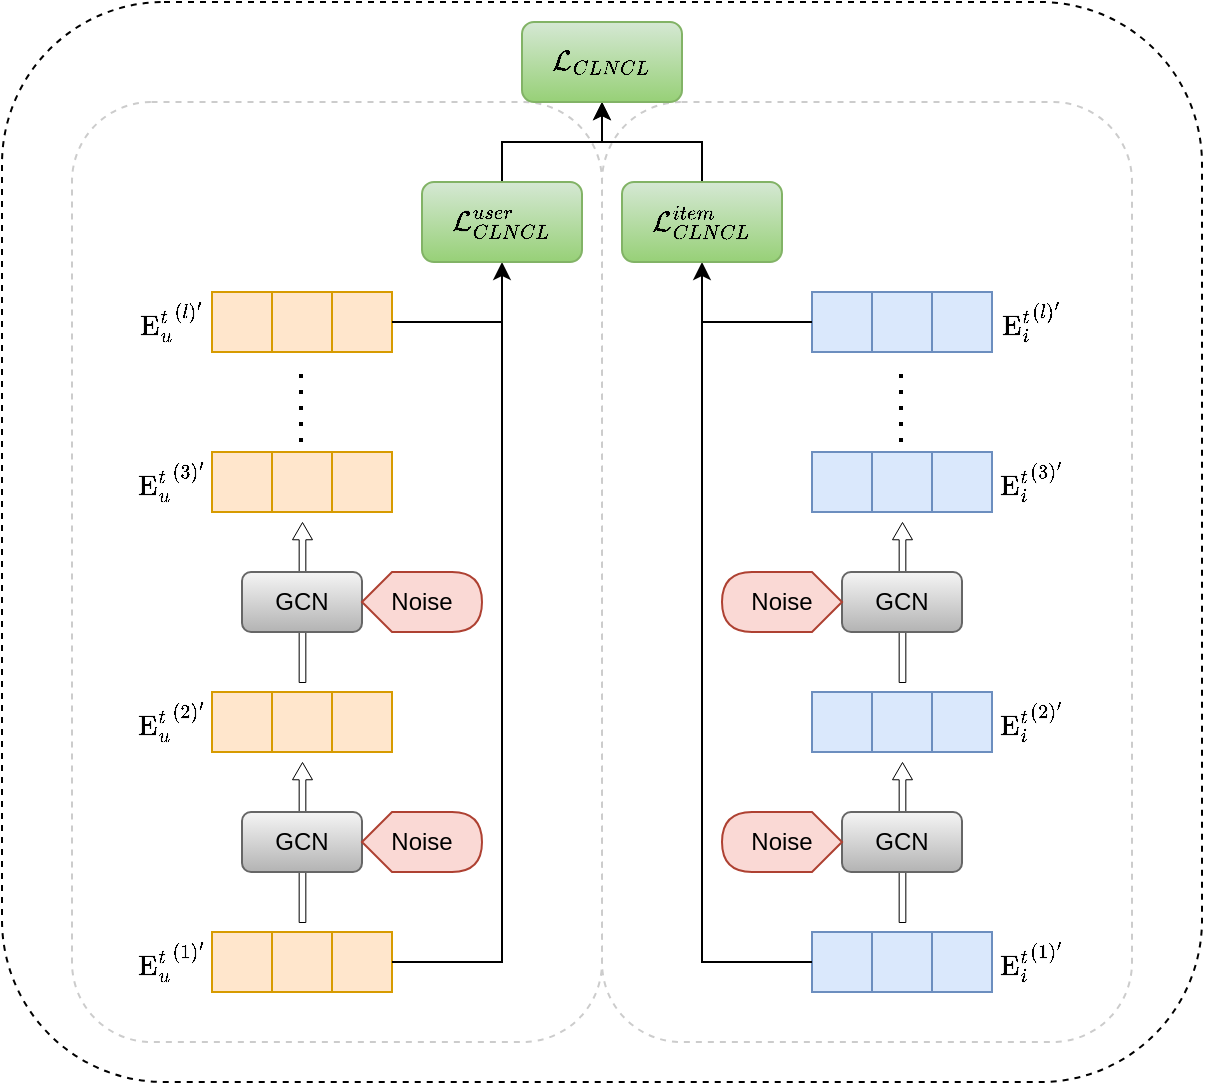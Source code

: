 <mxfile version="24.7.6">
  <diagram name="第 1 页" id="0odNos-ram8B0JtTMt9t">
    <mxGraphModel dx="1155" dy="623" grid="1" gridSize="10" guides="1" tooltips="1" connect="1" arrows="1" fold="1" page="1" pageScale="1" pageWidth="1169" pageHeight="827" math="1" shadow="0">
      <root>
        <mxCell id="0" />
        <mxCell id="1" parent="0" />
        <mxCell id="C153-lScjyPloALbCFHb-121" value="" style="rounded=1;whiteSpace=wrap;html=1;dashed=1;" vertex="1" parent="1">
          <mxGeometry x="40" y="180" width="600" height="540" as="geometry" />
        </mxCell>
        <mxCell id="C153-lScjyPloALbCFHb-119" value="" style="rounded=1;whiteSpace=wrap;html=1;dashed=1;strokeColor=#CCCCCC;" vertex="1" parent="1">
          <mxGeometry x="340" y="230" width="265" height="470" as="geometry" />
        </mxCell>
        <mxCell id="C153-lScjyPloALbCFHb-118" value="" style="rounded=1;whiteSpace=wrap;html=1;dashed=1;strokeColor=#CCCCCC;" vertex="1" parent="1">
          <mxGeometry x="75" y="230" width="265" height="470" as="geometry" />
        </mxCell>
        <mxCell id="C153-lScjyPloALbCFHb-97" value="" style="shape=singleArrow;direction=north;whiteSpace=wrap;html=1;arrowWidth=0.333;arrowSize=0.108;strokeWidth=0.5;" vertex="1" parent="1">
          <mxGeometry x="485" y="560" width="10" height="80" as="geometry" />
        </mxCell>
        <mxCell id="C153-lScjyPloALbCFHb-99" value="" style="shape=singleArrow;direction=north;whiteSpace=wrap;html=1;arrowWidth=0.333;arrowSize=0.108;strokeWidth=0.5;" vertex="1" parent="1">
          <mxGeometry x="485" y="440" width="10" height="80" as="geometry" />
        </mxCell>
        <mxCell id="C153-lScjyPloALbCFHb-98" value="" style="shape=singleArrow;direction=north;whiteSpace=wrap;html=1;arrowWidth=0.333;arrowSize=0.108;strokeWidth=0.5;" vertex="1" parent="1">
          <mxGeometry x="185" y="440" width="10" height="80" as="geometry" />
        </mxCell>
        <mxCell id="C153-lScjyPloALbCFHb-23" value="$$ {\mathrm{E}_{u}^{t}}^{(1)&#39;}$$" style="text;html=1;align=center;verticalAlign=middle;whiteSpace=wrap;rounded=0;" vertex="1" parent="1">
          <mxGeometry x="105" y="640" width="40" height="40" as="geometry" />
        </mxCell>
        <mxCell id="C153-lScjyPloALbCFHb-24" value="$$ {\mathrm{E}_{i}^{t}}^{(1)&#39;}$$" style="text;html=1;align=center;verticalAlign=middle;whiteSpace=wrap;rounded=0;" vertex="1" parent="1">
          <mxGeometry x="535" y="640" width="40" height="40" as="geometry" />
        </mxCell>
        <mxCell id="C153-lScjyPloALbCFHb-28" value="" style="group" vertex="1" connectable="0" parent="1">
          <mxGeometry x="445" y="645" width="90" height="30" as="geometry" />
        </mxCell>
        <mxCell id="C153-lScjyPloALbCFHb-25" value="" style="whiteSpace=wrap;html=1;aspect=fixed;fillColor=#dae8fc;strokeColor=#6c8ebf;" vertex="1" parent="C153-lScjyPloALbCFHb-28">
          <mxGeometry width="30" height="30" as="geometry" />
        </mxCell>
        <mxCell id="C153-lScjyPloALbCFHb-26" value="" style="whiteSpace=wrap;html=1;aspect=fixed;fillColor=#dae8fc;strokeColor=#6c8ebf;" vertex="1" parent="C153-lScjyPloALbCFHb-28">
          <mxGeometry x="30" width="30" height="30" as="geometry" />
        </mxCell>
        <mxCell id="C153-lScjyPloALbCFHb-27" value="" style="whiteSpace=wrap;html=1;aspect=fixed;fillColor=#dae8fc;strokeColor=#6c8ebf;" vertex="1" parent="C153-lScjyPloALbCFHb-28">
          <mxGeometry x="60" width="30" height="30" as="geometry" />
        </mxCell>
        <mxCell id="C153-lScjyPloALbCFHb-29" value="" style="group;fillColor=#ffe6cc;strokeColor=#d79b00;" vertex="1" connectable="0" parent="1">
          <mxGeometry x="145" y="645" width="90" height="30" as="geometry" />
        </mxCell>
        <mxCell id="C153-lScjyPloALbCFHb-30" value="" style="whiteSpace=wrap;html=1;aspect=fixed;fillColor=#ffe6cc;strokeColor=#d79b00;" vertex="1" parent="C153-lScjyPloALbCFHb-29">
          <mxGeometry width="30" height="30" as="geometry" />
        </mxCell>
        <mxCell id="C153-lScjyPloALbCFHb-31" value="" style="whiteSpace=wrap;html=1;aspect=fixed;fillColor=#ffe6cc;strokeColor=#d79b00;" vertex="1" parent="C153-lScjyPloALbCFHb-29">
          <mxGeometry x="30" width="30" height="30" as="geometry" />
        </mxCell>
        <mxCell id="C153-lScjyPloALbCFHb-32" value="" style="whiteSpace=wrap;html=1;aspect=fixed;fillColor=#ffe6cc;strokeColor=#d79b00;" vertex="1" parent="C153-lScjyPloALbCFHb-29">
          <mxGeometry x="60" width="30" height="30" as="geometry" />
        </mxCell>
        <mxCell id="C153-lScjyPloALbCFHb-33" value="$$ {\mathrm{E}_{u}^{t}}^{(2)&#39;}$$" style="text;html=1;align=center;verticalAlign=middle;whiteSpace=wrap;rounded=0;" vertex="1" parent="1">
          <mxGeometry x="105" y="520" width="40" height="40" as="geometry" />
        </mxCell>
        <mxCell id="C153-lScjyPloALbCFHb-34" value="$$ {\mathrm{E}_{i}^{t}}^{(2)&#39;}$$" style="text;html=1;align=center;verticalAlign=middle;whiteSpace=wrap;rounded=0;" vertex="1" parent="1">
          <mxGeometry x="535" y="520" width="40" height="40" as="geometry" />
        </mxCell>
        <mxCell id="C153-lScjyPloALbCFHb-35" value="" style="group" vertex="1" connectable="0" parent="1">
          <mxGeometry x="445" y="525" width="90" height="30" as="geometry" />
        </mxCell>
        <mxCell id="C153-lScjyPloALbCFHb-36" value="" style="whiteSpace=wrap;html=1;aspect=fixed;fillColor=#dae8fc;strokeColor=#6c8ebf;" vertex="1" parent="C153-lScjyPloALbCFHb-35">
          <mxGeometry width="30" height="30" as="geometry" />
        </mxCell>
        <mxCell id="C153-lScjyPloALbCFHb-37" value="" style="whiteSpace=wrap;html=1;aspect=fixed;fillColor=#dae8fc;strokeColor=#6c8ebf;" vertex="1" parent="C153-lScjyPloALbCFHb-35">
          <mxGeometry x="30" width="30" height="30" as="geometry" />
        </mxCell>
        <mxCell id="C153-lScjyPloALbCFHb-38" value="" style="whiteSpace=wrap;html=1;aspect=fixed;fillColor=#dae8fc;strokeColor=#6c8ebf;" vertex="1" parent="C153-lScjyPloALbCFHb-35">
          <mxGeometry x="60" width="30" height="30" as="geometry" />
        </mxCell>
        <mxCell id="C153-lScjyPloALbCFHb-39" value="" style="group;fillColor=#ffe6cc;strokeColor=#d79b00;" vertex="1" connectable="0" parent="1">
          <mxGeometry x="145" y="525" width="90" height="30" as="geometry" />
        </mxCell>
        <mxCell id="C153-lScjyPloALbCFHb-40" value="" style="whiteSpace=wrap;html=1;aspect=fixed;fillColor=#ffe6cc;strokeColor=#d79b00;" vertex="1" parent="C153-lScjyPloALbCFHb-39">
          <mxGeometry width="30" height="30" as="geometry" />
        </mxCell>
        <mxCell id="C153-lScjyPloALbCFHb-41" value="" style="whiteSpace=wrap;html=1;aspect=fixed;fillColor=#ffe6cc;strokeColor=#d79b00;" vertex="1" parent="C153-lScjyPloALbCFHb-39">
          <mxGeometry x="30" width="30" height="30" as="geometry" />
        </mxCell>
        <mxCell id="C153-lScjyPloALbCFHb-42" value="" style="whiteSpace=wrap;html=1;aspect=fixed;fillColor=#ffe6cc;strokeColor=#d79b00;" vertex="1" parent="C153-lScjyPloALbCFHb-39">
          <mxGeometry x="60" width="30" height="30" as="geometry" />
        </mxCell>
        <mxCell id="C153-lScjyPloALbCFHb-45" value="GCN" style="rounded=1;whiteSpace=wrap;html=1;fillColor=#f5f5f5;gradientColor=#b3b3b3;strokeColor=#666666;" vertex="1" parent="1">
          <mxGeometry x="460" y="585" width="60" height="30" as="geometry" />
        </mxCell>
        <mxCell id="C153-lScjyPloALbCFHb-46" value="" style="shape=display;whiteSpace=wrap;html=1;fillColor=#fad9d5;strokeColor=#ae4132;rotation=-180;" vertex="1" parent="1">
          <mxGeometry x="400" y="585" width="60" height="30" as="geometry" />
        </mxCell>
        <mxCell id="C153-lScjyPloALbCFHb-51" value="$$ {\mathrm{E}_{u}^{t}}^{(3)&#39;}$$" style="text;html=1;align=center;verticalAlign=middle;whiteSpace=wrap;rounded=0;" vertex="1" parent="1">
          <mxGeometry x="105" y="400" width="40" height="40" as="geometry" />
        </mxCell>
        <mxCell id="C153-lScjyPloALbCFHb-52" value="$$ {\mathrm{E}_{i}^{t}}^{(3)&#39;}$$" style="text;html=1;align=center;verticalAlign=middle;whiteSpace=wrap;rounded=0;" vertex="1" parent="1">
          <mxGeometry x="535" y="400" width="40" height="40" as="geometry" />
        </mxCell>
        <mxCell id="C153-lScjyPloALbCFHb-53" value="" style="group" vertex="1" connectable="0" parent="1">
          <mxGeometry x="445" y="405" width="90" height="30" as="geometry" />
        </mxCell>
        <mxCell id="C153-lScjyPloALbCFHb-54" value="" style="whiteSpace=wrap;html=1;aspect=fixed;fillColor=#dae8fc;strokeColor=#6c8ebf;" vertex="1" parent="C153-lScjyPloALbCFHb-53">
          <mxGeometry width="30" height="30" as="geometry" />
        </mxCell>
        <mxCell id="C153-lScjyPloALbCFHb-55" value="" style="whiteSpace=wrap;html=1;aspect=fixed;fillColor=#dae8fc;strokeColor=#6c8ebf;" vertex="1" parent="C153-lScjyPloALbCFHb-53">
          <mxGeometry x="30" width="30" height="30" as="geometry" />
        </mxCell>
        <mxCell id="C153-lScjyPloALbCFHb-56" value="" style="whiteSpace=wrap;html=1;aspect=fixed;fillColor=#dae8fc;strokeColor=#6c8ebf;" vertex="1" parent="C153-lScjyPloALbCFHb-53">
          <mxGeometry x="60" width="30" height="30" as="geometry" />
        </mxCell>
        <mxCell id="C153-lScjyPloALbCFHb-57" value="" style="group;fillColor=#ffe6cc;strokeColor=#d79b00;" vertex="1" connectable="0" parent="1">
          <mxGeometry x="145" y="405" width="90" height="30" as="geometry" />
        </mxCell>
        <mxCell id="C153-lScjyPloALbCFHb-58" value="" style="whiteSpace=wrap;html=1;aspect=fixed;fillColor=#ffe6cc;strokeColor=#d79b00;" vertex="1" parent="C153-lScjyPloALbCFHb-57">
          <mxGeometry width="30" height="30" as="geometry" />
        </mxCell>
        <mxCell id="C153-lScjyPloALbCFHb-59" value="" style="whiteSpace=wrap;html=1;aspect=fixed;fillColor=#ffe6cc;strokeColor=#d79b00;" vertex="1" parent="C153-lScjyPloALbCFHb-57">
          <mxGeometry x="30" width="30" height="30" as="geometry" />
        </mxCell>
        <mxCell id="C153-lScjyPloALbCFHb-60" value="" style="whiteSpace=wrap;html=1;aspect=fixed;fillColor=#ffe6cc;strokeColor=#d79b00;" vertex="1" parent="C153-lScjyPloALbCFHb-57">
          <mxGeometry x="60" width="30" height="30" as="geometry" />
        </mxCell>
        <mxCell id="C153-lScjyPloALbCFHb-62" value="GCN" style="rounded=1;whiteSpace=wrap;html=1;fillColor=#f5f5f5;gradientColor=#b3b3b3;strokeColor=#666666;" vertex="1" parent="1">
          <mxGeometry x="160" y="465" width="60" height="30" as="geometry" />
        </mxCell>
        <mxCell id="C153-lScjyPloALbCFHb-63" value="Noise" style="shape=display;whiteSpace=wrap;html=1;fillColor=#fad9d5;strokeColor=#ae4132;" vertex="1" parent="1">
          <mxGeometry x="220" y="465" width="60" height="30" as="geometry" />
        </mxCell>
        <mxCell id="C153-lScjyPloALbCFHb-65" value="GCN" style="rounded=1;whiteSpace=wrap;html=1;fillColor=#f5f5f5;gradientColor=#b3b3b3;strokeColor=#666666;" vertex="1" parent="1">
          <mxGeometry x="460" y="465" width="60" height="30" as="geometry" />
        </mxCell>
        <mxCell id="C153-lScjyPloALbCFHb-66" value="" style="shape=display;whiteSpace=wrap;html=1;fillColor=#fad9d5;strokeColor=#ae4132;rotation=-180;" vertex="1" parent="1">
          <mxGeometry x="400" y="465" width="60" height="30" as="geometry" />
        </mxCell>
        <mxCell id="C153-lScjyPloALbCFHb-69" value="" style="endArrow=none;dashed=1;html=1;dashPattern=1 3;strokeWidth=2;rounded=0;" edge="1" parent="1">
          <mxGeometry width="50" height="50" relative="1" as="geometry">
            <mxPoint x="189.5" y="400" as="sourcePoint" />
            <mxPoint x="189.5" y="360" as="targetPoint" />
          </mxGeometry>
        </mxCell>
        <mxCell id="C153-lScjyPloALbCFHb-72" value="$$ {\mathrm{E}_{u}^{t}}^{(l)&#39;}$$" style="text;html=1;align=center;verticalAlign=middle;whiteSpace=wrap;rounded=0;" vertex="1" parent="1">
          <mxGeometry x="105" y="320" width="40" height="40" as="geometry" />
        </mxCell>
        <mxCell id="C153-lScjyPloALbCFHb-73" value="$$ {\mathrm{E}_{i}^{t}}^{(l)&#39;}$$" style="text;html=1;align=center;verticalAlign=middle;whiteSpace=wrap;rounded=0;" vertex="1" parent="1">
          <mxGeometry x="535" y="320" width="40" height="40" as="geometry" />
        </mxCell>
        <mxCell id="C153-lScjyPloALbCFHb-74" value="" style="group" vertex="1" connectable="0" parent="1">
          <mxGeometry x="445" y="325" width="90" height="30" as="geometry" />
        </mxCell>
        <mxCell id="C153-lScjyPloALbCFHb-75" value="" style="whiteSpace=wrap;html=1;aspect=fixed;fillColor=#dae8fc;strokeColor=#6c8ebf;" vertex="1" parent="C153-lScjyPloALbCFHb-74">
          <mxGeometry width="30" height="30" as="geometry" />
        </mxCell>
        <mxCell id="C153-lScjyPloALbCFHb-77" value="" style="whiteSpace=wrap;html=1;aspect=fixed;fillColor=#dae8fc;strokeColor=#6c8ebf;" vertex="1" parent="C153-lScjyPloALbCFHb-74">
          <mxGeometry x="30" width="30" height="30" as="geometry" />
        </mxCell>
        <mxCell id="C153-lScjyPloALbCFHb-78" value="" style="whiteSpace=wrap;html=1;aspect=fixed;fillColor=#dae8fc;strokeColor=#6c8ebf;" vertex="1" parent="C153-lScjyPloALbCFHb-74">
          <mxGeometry x="60" width="30" height="30" as="geometry" />
        </mxCell>
        <mxCell id="C153-lScjyPloALbCFHb-79" value="" style="group;fillColor=#ffe6cc;strokeColor=#d79b00;" vertex="1" connectable="0" parent="1">
          <mxGeometry x="145" y="325" width="90" height="30" as="geometry" />
        </mxCell>
        <mxCell id="C153-lScjyPloALbCFHb-80" value="" style="whiteSpace=wrap;html=1;aspect=fixed;fillColor=#ffe6cc;strokeColor=#d79b00;" vertex="1" parent="C153-lScjyPloALbCFHb-79">
          <mxGeometry width="30" height="30" as="geometry" />
        </mxCell>
        <mxCell id="C153-lScjyPloALbCFHb-82" value="" style="whiteSpace=wrap;html=1;aspect=fixed;fillColor=#ffe6cc;strokeColor=#d79b00;" vertex="1" parent="C153-lScjyPloALbCFHb-79">
          <mxGeometry x="30" width="30" height="30" as="geometry" />
        </mxCell>
        <mxCell id="C153-lScjyPloALbCFHb-83" value="" style="whiteSpace=wrap;html=1;aspect=fixed;fillColor=#ffe6cc;strokeColor=#d79b00;" vertex="1" parent="C153-lScjyPloALbCFHb-79">
          <mxGeometry x="60" width="30" height="30" as="geometry" />
        </mxCell>
        <mxCell id="C153-lScjyPloALbCFHb-85" value="" style="endArrow=none;dashed=1;html=1;dashPattern=1 3;strokeWidth=2;rounded=0;" edge="1" parent="1">
          <mxGeometry width="50" height="50" relative="1" as="geometry">
            <mxPoint x="489.5" y="400" as="sourcePoint" />
            <mxPoint x="489.5" y="360" as="targetPoint" />
          </mxGeometry>
        </mxCell>
        <mxCell id="C153-lScjyPloALbCFHb-91" value="" style="shape=singleArrow;direction=north;whiteSpace=wrap;html=1;arrowWidth=0.333;arrowSize=0.108;strokeWidth=0.5;" vertex="1" parent="1">
          <mxGeometry x="185" y="560" width="10" height="80" as="geometry" />
        </mxCell>
        <mxCell id="C153-lScjyPloALbCFHb-43" value="GCN" style="rounded=1;whiteSpace=wrap;html=1;fillColor=#f5f5f5;gradientColor=#b3b3b3;strokeColor=#666666;" vertex="1" parent="1">
          <mxGeometry x="160" y="585" width="60" height="30" as="geometry" />
        </mxCell>
        <mxCell id="C153-lScjyPloALbCFHb-44" value="Noise" style="shape=display;whiteSpace=wrap;html=1;fillColor=#fad9d5;strokeColor=#ae4132;" vertex="1" parent="1">
          <mxGeometry x="220" y="585" width="60" height="30" as="geometry" />
        </mxCell>
        <mxCell id="C153-lScjyPloALbCFHb-102" style="edgeStyle=orthogonalEdgeStyle;rounded=0;orthogonalLoop=1;jettySize=auto;html=1;entryX=1;entryY=0.5;entryDx=0;entryDy=0;exitX=1;exitY=0.5;exitDx=0;exitDy=0;endArrow=none;endFill=0;" edge="1" parent="1" source="C153-lScjyPloALbCFHb-32" target="C153-lScjyPloALbCFHb-83">
          <mxGeometry relative="1" as="geometry">
            <Array as="points">
              <mxPoint x="290" y="660" />
              <mxPoint x="290" y="340" />
            </Array>
          </mxGeometry>
        </mxCell>
        <mxCell id="C153-lScjyPloALbCFHb-105" value="" style="endArrow=classic;html=1;rounded=0;entryX=0.5;entryY=1;entryDx=0;entryDy=0;" edge="1" parent="1" target="C153-lScjyPloALbCFHb-107">
          <mxGeometry width="50" height="50" relative="1" as="geometry">
            <mxPoint x="290" y="340" as="sourcePoint" />
            <mxPoint x="290" y="280" as="targetPoint" />
          </mxGeometry>
        </mxCell>
        <mxCell id="C153-lScjyPloALbCFHb-106" value="" style="endArrow=classic;html=1;rounded=0;entryX=0.5;entryY=1;entryDx=0;entryDy=0;" edge="1" parent="1" target="C153-lScjyPloALbCFHb-108">
          <mxGeometry width="50" height="50" relative="1" as="geometry">
            <mxPoint x="390" y="340" as="sourcePoint" />
            <mxPoint x="390" y="280" as="targetPoint" />
          </mxGeometry>
        </mxCell>
        <mxCell id="C153-lScjyPloALbCFHb-112" style="edgeStyle=orthogonalEdgeStyle;rounded=0;orthogonalLoop=1;jettySize=auto;html=1;exitX=0.5;exitY=0;exitDx=0;exitDy=0;entryX=0.5;entryY=1;entryDx=0;entryDy=0;" edge="1" parent="1" source="C153-lScjyPloALbCFHb-107" target="C153-lScjyPloALbCFHb-111">
          <mxGeometry relative="1" as="geometry" />
        </mxCell>
        <mxCell id="C153-lScjyPloALbCFHb-107" value="$$\mathcal{L}_{CLNCL}^{user}$$" style="rounded=1;whiteSpace=wrap;html=1;fillColor=#d5e8d4;gradientColor=#97d077;strokeColor=#82b366;" vertex="1" parent="1">
          <mxGeometry x="250" y="270" width="80" height="40" as="geometry" />
        </mxCell>
        <mxCell id="C153-lScjyPloALbCFHb-114" style="edgeStyle=orthogonalEdgeStyle;rounded=0;orthogonalLoop=1;jettySize=auto;html=1;entryX=0.5;entryY=1;entryDx=0;entryDy=0;" edge="1" parent="1" source="C153-lScjyPloALbCFHb-108" target="C153-lScjyPloALbCFHb-111">
          <mxGeometry relative="1" as="geometry" />
        </mxCell>
        <mxCell id="C153-lScjyPloALbCFHb-108" value="$$\mathcal{L}_{CLNCL}^{item}$$" style="rounded=1;whiteSpace=wrap;html=1;fillColor=#d5e8d4;gradientColor=#97d077;strokeColor=#82b366;" vertex="1" parent="1">
          <mxGeometry x="350" y="270" width="80" height="40" as="geometry" />
        </mxCell>
        <mxCell id="C153-lScjyPloALbCFHb-109" style="edgeStyle=orthogonalEdgeStyle;rounded=0;orthogonalLoop=1;jettySize=auto;html=1;entryX=0;entryY=0.5;entryDx=0;entryDy=0;exitX=0;exitY=0.5;exitDx=0;exitDy=0;endArrow=none;endFill=0;" edge="1" parent="1" source="C153-lScjyPloALbCFHb-25" target="C153-lScjyPloALbCFHb-75">
          <mxGeometry relative="1" as="geometry">
            <Array as="points">
              <mxPoint x="390" y="660" />
              <mxPoint x="390" y="340" />
            </Array>
          </mxGeometry>
        </mxCell>
        <mxCell id="C153-lScjyPloALbCFHb-111" value="$$\mathcal{L}_{CLNCL}$$" style="rounded=1;whiteSpace=wrap;html=1;fillColor=#d5e8d4;gradientColor=#97d077;strokeColor=#82b366;" vertex="1" parent="1">
          <mxGeometry x="300" y="190" width="80" height="40" as="geometry" />
        </mxCell>
        <mxCell id="C153-lScjyPloALbCFHb-115" value="Noise" style="text;html=1;align=center;verticalAlign=middle;whiteSpace=wrap;rounded=0;" vertex="1" parent="1">
          <mxGeometry x="400" y="465" width="60" height="30" as="geometry" />
        </mxCell>
        <mxCell id="C153-lScjyPloALbCFHb-117" value="Noise" style="text;html=1;align=center;verticalAlign=middle;whiteSpace=wrap;rounded=0;" vertex="1" parent="1">
          <mxGeometry x="400" y="585" width="60" height="30" as="geometry" />
        </mxCell>
      </root>
    </mxGraphModel>
  </diagram>
</mxfile>
